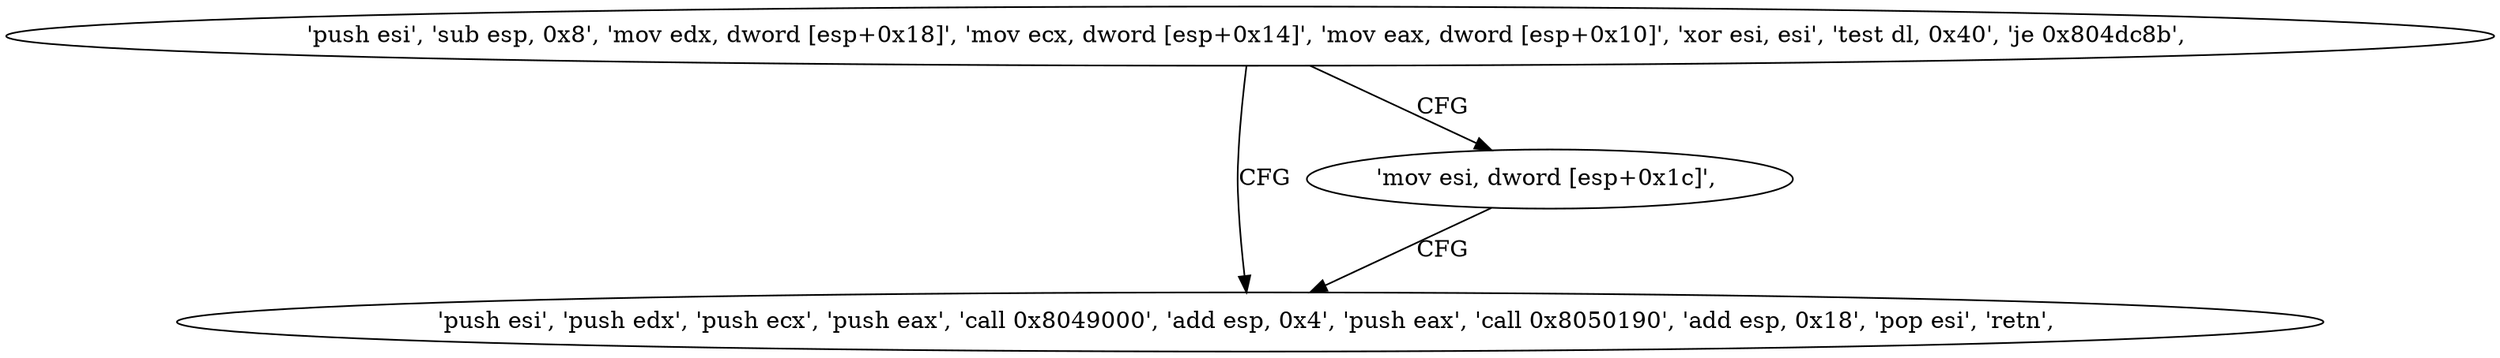 digraph "func" {
"134536304" [label = "'push esi', 'sub esp, 0x8', 'mov edx, dword [esp+0x18]', 'mov ecx, dword [esp+0x14]', 'mov eax, dword [esp+0x10]', 'xor esi, esi', 'test dl, 0x40', 'je 0x804dc8b', " ]
"134536331" [label = "'push esi', 'push edx', 'push ecx', 'push eax', 'call 0x8049000', 'add esp, 0x4', 'push eax', 'call 0x8050190', 'add esp, 0x18', 'pop esi', 'retn', " ]
"134536327" [label = "'mov esi, dword [esp+0x1c]', " ]
"134536304" -> "134536331" [ label = "CFG" ]
"134536304" -> "134536327" [ label = "CFG" ]
"134536327" -> "134536331" [ label = "CFG" ]
}
